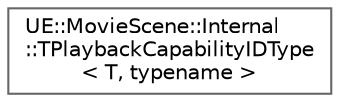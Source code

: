digraph "Graphical Class Hierarchy"
{
 // INTERACTIVE_SVG=YES
 // LATEX_PDF_SIZE
  bgcolor="transparent";
  edge [fontname=Helvetica,fontsize=10,labelfontname=Helvetica,labelfontsize=10];
  node [fontname=Helvetica,fontsize=10,shape=box,height=0.2,width=0.4];
  rankdir="LR";
  Node0 [id="Node000000",label="UE::MovieScene::Internal\l::TPlaybackCapabilityIDType\l\< T, typename \>",height=0.2,width=0.4,color="grey40", fillcolor="white", style="filled",URL="$d4/df7/structUE_1_1MovieScene_1_1Internal_1_1TPlaybackCapabilityIDType.html",tooltip="Gets the type of the playback capability ID in a backwards compatible way."];
}
